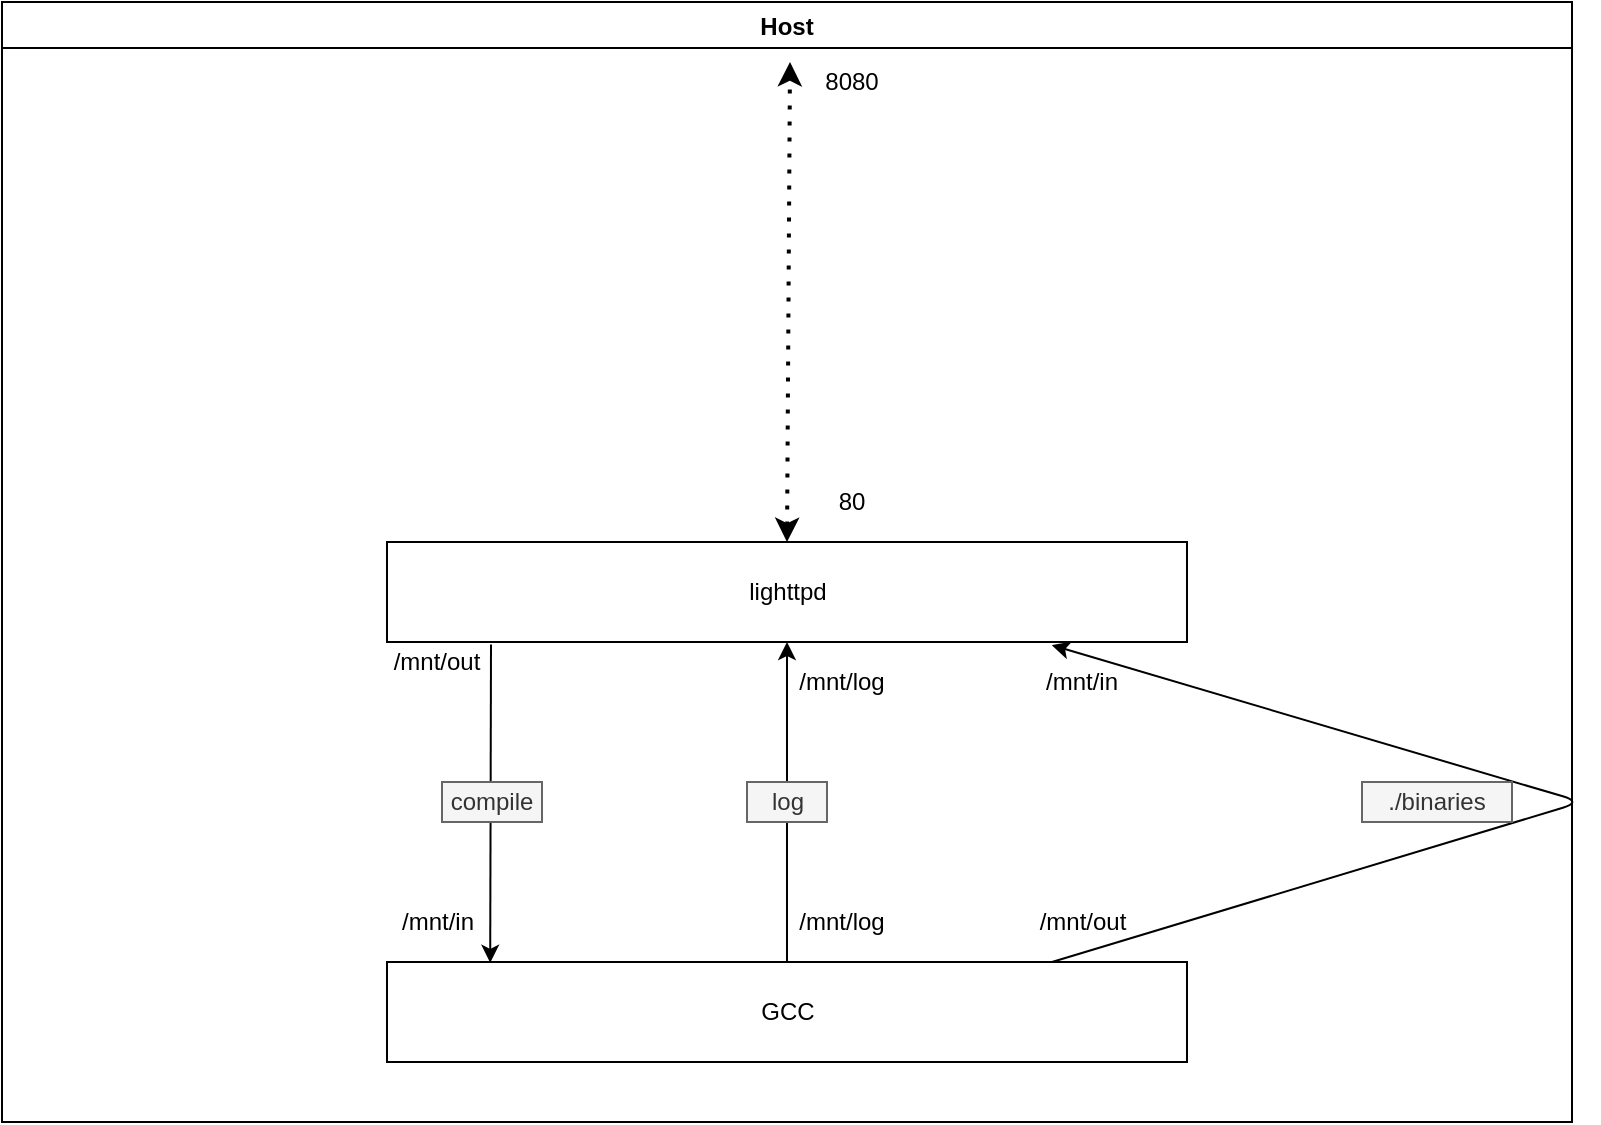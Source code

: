 <mxfile version="15.7.3" type="device"><diagram id="cFC3xbKnUBDmV-9HLXxP" name="Page-1"><mxGraphModel dx="1006" dy="703" grid="1" gridSize="10" guides="1" tooltips="1" connect="1" arrows="1" fold="1" page="1" pageScale="1" pageWidth="3300" pageHeight="4681" math="0" shadow="0"><root><mxCell id="0"/><mxCell id="1" parent="0"/><mxCell id="MRWubd-Y9IuyggaSxdzX-5" value="Host" style="swimlane;" parent="1" vertex="1"><mxGeometry x="530" y="190" width="785" height="560" as="geometry"><mxRectangle x="515" y="200" width="60" height="23" as="alternateBounds"/></mxGeometry></mxCell><mxCell id="MRWubd-Y9IuyggaSxdzX-2" value="lighttpd" style="rounded=0;whiteSpace=wrap;html=1;" parent="MRWubd-Y9IuyggaSxdzX-5" vertex="1"><mxGeometry x="192.5" y="270" width="400" height="50" as="geometry"/></mxCell><mxCell id="MRWubd-Y9IuyggaSxdzX-1" value="GCC" style="rounded=0;whiteSpace=wrap;html=1;" parent="MRWubd-Y9IuyggaSxdzX-5" vertex="1"><mxGeometry x="192.5" y="480" width="400" height="50" as="geometry"/></mxCell><mxCell id="MRWubd-Y9IuyggaSxdzX-7" value="" style="endArrow=classic;dashed=1;html=1;dashPattern=1 3;strokeWidth=2;exitX=0.5;exitY=0;exitDx=0;exitDy=0;endFill=1;startArrow=classic;startFill=1;" parent="MRWubd-Y9IuyggaSxdzX-5" source="MRWubd-Y9IuyggaSxdzX-2" edge="1"><mxGeometry width="50" height="50" relative="1" as="geometry"><mxPoint x="475" y="390" as="sourcePoint"/><mxPoint x="394" y="30" as="targetPoint"/></mxGeometry></mxCell><mxCell id="MRWubd-Y9IuyggaSxdzX-8" value="80" style="text;html=1;strokeColor=none;fillColor=none;align=center;verticalAlign=middle;whiteSpace=wrap;rounded=0;" parent="MRWubd-Y9IuyggaSxdzX-5" vertex="1"><mxGeometry x="405" y="240" width="40" height="20" as="geometry"/></mxCell><mxCell id="MRWubd-Y9IuyggaSxdzX-9" value="8080" style="text;html=1;strokeColor=none;fillColor=none;align=center;verticalAlign=middle;whiteSpace=wrap;rounded=0;" parent="MRWubd-Y9IuyggaSxdzX-5" vertex="1"><mxGeometry x="405" y="30" width="40" height="20" as="geometry"/></mxCell><mxCell id="MRWubd-Y9IuyggaSxdzX-11" value="" style="endArrow=classic;html=1;exitX=0.13;exitY=1.024;exitDx=0;exitDy=0;exitPerimeter=0;entryX=0.129;entryY=0.008;entryDx=0;entryDy=0;entryPerimeter=0;" parent="MRWubd-Y9IuyggaSxdzX-5" source="MRWubd-Y9IuyggaSxdzX-2" target="MRWubd-Y9IuyggaSxdzX-1" edge="1"><mxGeometry width="50" height="50" relative="1" as="geometry"><mxPoint x="245" y="323" as="sourcePoint"/><mxPoint x="295" y="440" as="targetPoint"/></mxGeometry></mxCell><mxCell id="MRWubd-Y9IuyggaSxdzX-12" value="" style="endArrow=classic;html=1;entryX=0.831;entryY=1.032;entryDx=0;entryDy=0;entryPerimeter=0;" parent="MRWubd-Y9IuyggaSxdzX-5" target="MRWubd-Y9IuyggaSxdzX-2" edge="1"><mxGeometry width="50" height="50" relative="1" as="geometry"><mxPoint x="525" y="480" as="sourcePoint"/><mxPoint x="575" y="430" as="targetPoint"/><Array as="points"><mxPoint x="790" y="400"/></Array></mxGeometry></mxCell><mxCell id="MRWubd-Y9IuyggaSxdzX-13" value="" style="endArrow=classic;html=1;exitX=0.5;exitY=0;exitDx=0;exitDy=0;entryX=0.5;entryY=1;entryDx=0;entryDy=0;" parent="MRWubd-Y9IuyggaSxdzX-5" source="MRWubd-Y9IuyggaSxdzX-1" target="MRWubd-Y9IuyggaSxdzX-2" edge="1"><mxGeometry width="50" height="50" relative="1" as="geometry"><mxPoint x="325" y="360" as="sourcePoint"/><mxPoint x="375" y="310" as="targetPoint"/></mxGeometry></mxCell><mxCell id="MRWubd-Y9IuyggaSxdzX-14" value="/mnt/out" style="text;html=1;strokeColor=none;fillColor=none;align=center;verticalAlign=middle;whiteSpace=wrap;rounded=0;" parent="MRWubd-Y9IuyggaSxdzX-5" vertex="1"><mxGeometry x="190" y="320" width="55" height="20" as="geometry"/></mxCell><mxCell id="MRWubd-Y9IuyggaSxdzX-15" value="/mnt/in" style="text;html=1;strokeColor=none;fillColor=none;align=center;verticalAlign=middle;whiteSpace=wrap;rounded=0;" parent="MRWubd-Y9IuyggaSxdzX-5" vertex="1"><mxGeometry x="197.5" y="450" width="40" height="20" as="geometry"/></mxCell><mxCell id="MRWubd-Y9IuyggaSxdzX-16" value="/mnt/in" style="text;html=1;strokeColor=none;fillColor=none;align=center;verticalAlign=middle;whiteSpace=wrap;rounded=0;" parent="MRWubd-Y9IuyggaSxdzX-5" vertex="1"><mxGeometry x="520" y="330" width="40" height="20" as="geometry"/></mxCell><mxCell id="MRWubd-Y9IuyggaSxdzX-17" value="/mnt/out" style="text;html=1;strokeColor=none;fillColor=none;align=center;verticalAlign=middle;whiteSpace=wrap;rounded=0;" parent="MRWubd-Y9IuyggaSxdzX-5" vertex="1"><mxGeometry x="512.5" y="450" width="55" height="20" as="geometry"/></mxCell><mxCell id="MRWubd-Y9IuyggaSxdzX-18" value="/mnt/log" style="text;html=1;strokeColor=none;fillColor=none;align=center;verticalAlign=middle;whiteSpace=wrap;rounded=0;" parent="MRWubd-Y9IuyggaSxdzX-5" vertex="1"><mxGeometry x="400" y="330" width="40" height="20" as="geometry"/></mxCell><mxCell id="MRWubd-Y9IuyggaSxdzX-19" value="/mnt/log" style="text;html=1;strokeColor=none;fillColor=none;align=center;verticalAlign=middle;whiteSpace=wrap;rounded=0;" parent="MRWubd-Y9IuyggaSxdzX-5" vertex="1"><mxGeometry x="400" y="450" width="40" height="20" as="geometry"/></mxCell><mxCell id="MRWubd-Y9IuyggaSxdzX-33" value="log" style="text;html=1;strokeColor=#666666;fillColor=#f5f5f5;align=center;verticalAlign=middle;whiteSpace=wrap;rounded=0;fontColor=#333333;" parent="MRWubd-Y9IuyggaSxdzX-5" vertex="1"><mxGeometry x="372.5" y="390" width="40" height="20" as="geometry"/></mxCell><mxCell id="MRWubd-Y9IuyggaSxdzX-36" value="compile" style="text;html=1;strokeColor=#666666;fillColor=#f5f5f5;align=center;verticalAlign=middle;whiteSpace=wrap;rounded=0;fontColor=#333333;" parent="MRWubd-Y9IuyggaSxdzX-5" vertex="1"><mxGeometry x="220" y="390" width="50" height="20" as="geometry"/></mxCell><mxCell id="MRWubd-Y9IuyggaSxdzX-37" value="./binaries" style="text;html=1;strokeColor=#666666;fillColor=#f5f5f5;align=center;verticalAlign=middle;whiteSpace=wrap;rounded=0;fontColor=#333333;" parent="MRWubd-Y9IuyggaSxdzX-5" vertex="1"><mxGeometry x="680" y="390" width="75" height="20" as="geometry"/></mxCell></root></mxGraphModel></diagram></mxfile>